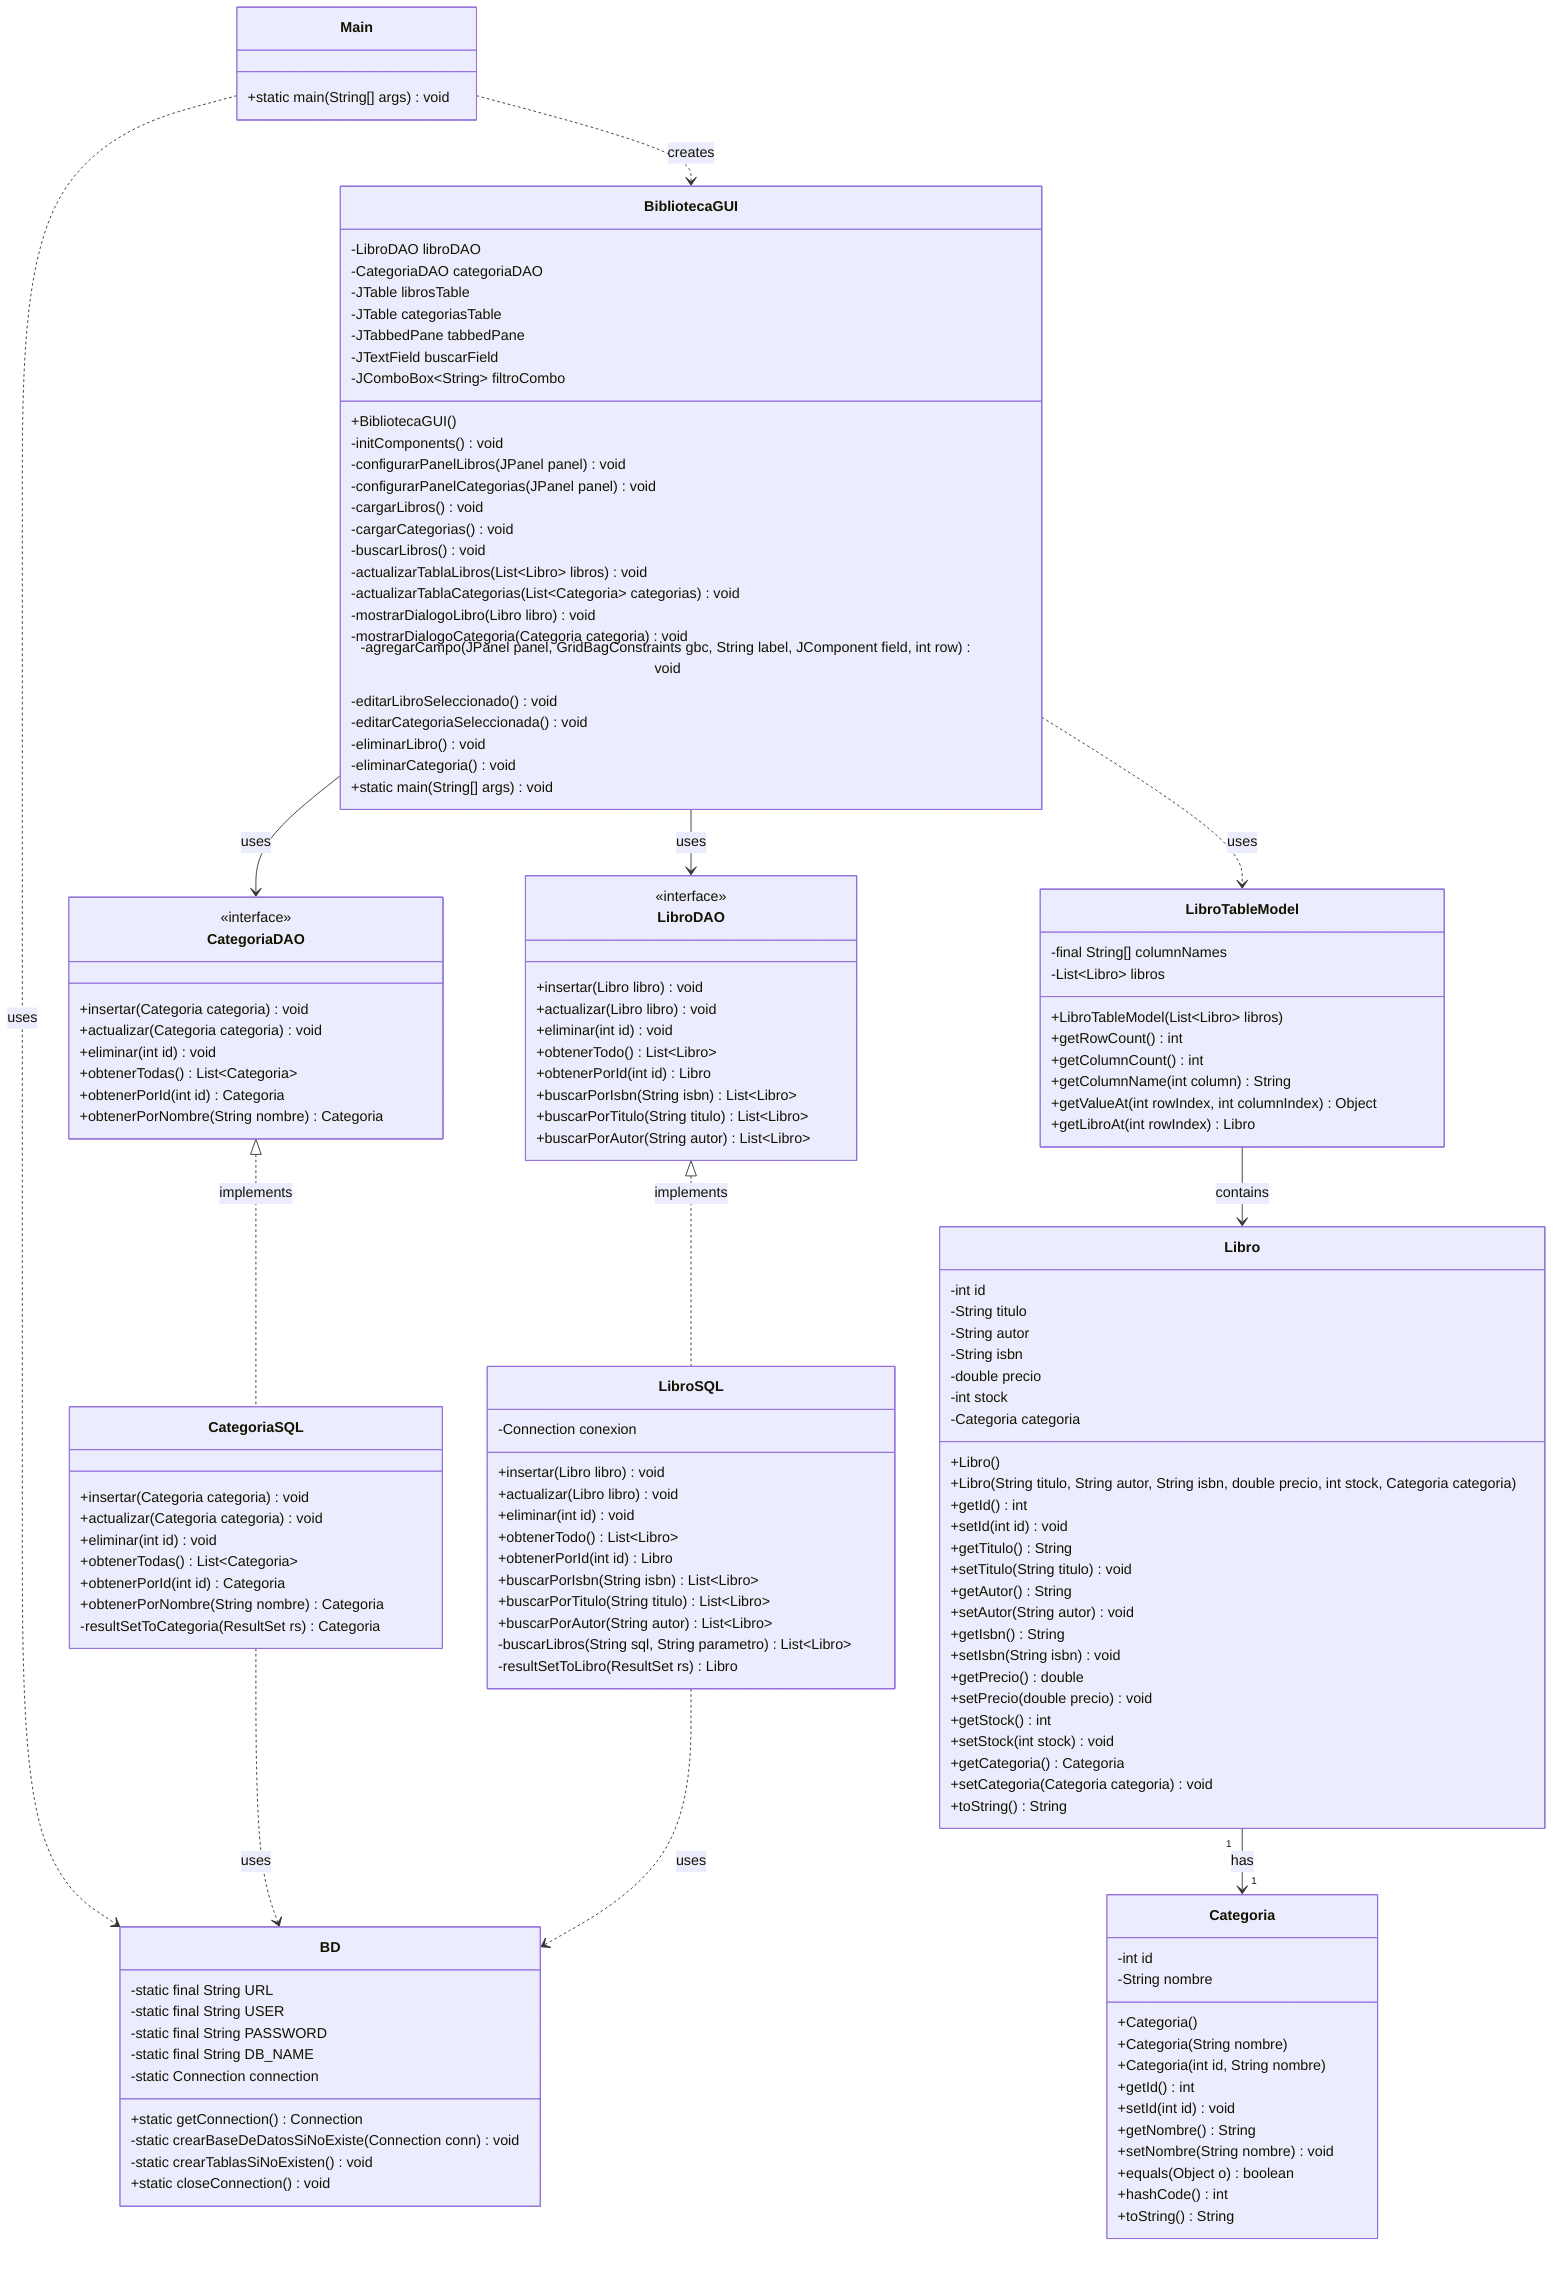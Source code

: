 classDiagram
    %% Interfaces
    class LibroDAO {
        <<interface>>
        +insertar(Libro libro) void
        +actualizar(Libro libro) void
        +eliminar(int id) void
        +obtenerTodo() List~Libro~
        +obtenerPorId(int id) Libro
        +buscarPorIsbn(String isbn) List~Libro~
        +buscarPorTitulo(String titulo) List~Libro~
        +buscarPorAutor(String autor) List~Libro~
    }
    
    class CategoriaDAO {
        <<interface>>
        +insertar(Categoria categoria) void
        +actualizar(Categoria categoria) void
        +eliminar(int id) void
        +obtenerTodas() List~Categoria~
        +obtenerPorId(int id) Categoria
        +obtenerPorNombre(String nombre) Categoria
    }
    
    %% Implementaciones DAO
    class LibroSQL {
        -Connection conexion
        +insertar(Libro libro) void
        +actualizar(Libro libro) void
        +eliminar(int id) void
        +obtenerTodo() List~Libro~
        +obtenerPorId(int id) Libro
        +buscarPorIsbn(String isbn) List~Libro~
        +buscarPorTitulo(String titulo) List~Libro~
        +buscarPorAutor(String autor) List~Libro~
        -buscarLibros(String sql, String parametro) List~Libro~
        -resultSetToLibro(ResultSet rs) Libro
    }
    
    class CategoriaSQL {
        +insertar(Categoria categoria) void
        +actualizar(Categoria categoria) void
        +eliminar(int id) void
        +obtenerTodas() List~Categoria~
        +obtenerPorId(int id) Categoria
        +obtenerPorNombre(String nombre) Categoria
        -resultSetToCategoria(ResultSet rs) Categoria
    }
    
    %% Modelos
    class Libro {
        -int id
        -String titulo
        -String autor
        -String isbn
        -double precio
        -int stock
        -Categoria categoria
        +Libro()
        +Libro(String titulo, String autor, String isbn, double precio, int stock, Categoria categoria)
        +getId() int
        +setId(int id) void
        +getTitulo() String
        +setTitulo(String titulo) void
        +getAutor() String
        +setAutor(String autor) void
        +getIsbn() String
        +setIsbn(String isbn) void
        +getPrecio() double
        +setPrecio(double precio) void
        +getStock() int
        +setStock(int stock) void
        +getCategoria() Categoria
        +setCategoria(Categoria categoria) void
        +toString() String
    }
    
    class Categoria {
        -int id
        -String nombre
        +Categoria()
        +Categoria(String nombre)
        +Categoria(int id, String nombre)
        +getId() int
        +setId(int id) void
        +getNombre() String
        +setNombre(String nombre) void
        +equals(Object o) boolean
        +hashCode() int
        +toString() String
    }
    
    %% Utilidades
    class BD {
        -static final String URL
        -static final String USER
        -static final String PASSWORD
        -static final String DB_NAME
        -static Connection connection
        +static getConnection() Connection
        -static crearBaseDeDatosSiNoExiste(Connection conn) void
        -static crearTablasSiNoExisten() void
        +static closeConnection() void
    }
    
    %% Vista
    class BibliotecaGUI {
        -LibroDAO libroDAO
        -CategoriaDAO categoriaDAO
        -JTable librosTable
        -JTable categoriasTable
        -JTabbedPane tabbedPane
        -JTextField buscarField
        -JComboBox~String~ filtroCombo
        +BibliotecaGUI()
        -initComponents() void
        -configurarPanelLibros(JPanel panel) void
        -configurarPanelCategorias(JPanel panel) void
        -cargarLibros() void
        -cargarCategorias() void
        -buscarLibros() void
        -actualizarTablaLibros(List~Libro~ libros) void
        -actualizarTablaCategorias(List~Categoria~ categorias) void
        -mostrarDialogoLibro(Libro libro) void
        -mostrarDialogoCategoria(Categoria categoria) void
        -agregarCampo(JPanel panel, GridBagConstraints gbc, String label, JComponent field, int row) void
        -editarLibroSeleccionado() void
        -editarCategoriaSeleccionada() void
        -eliminarLibro() void
        -eliminarCategoria() void
        +static main(String[] args) void
    }
    
    class LibroTableModel {
        -final String[] columnNames
        -List~Libro~ libros
        +LibroTableModel(List~Libro~ libros)
        +getRowCount() int
        +getColumnCount() int
        +getColumnName(int column) String
        +getValueAt(int rowIndex, int columnIndex) Object
        +getLibroAt(int rowIndex) Libro
    }
    
    class Main {
        +static main(String[] args) void
    }
    
    %% Relaciones
    LibroDAO <|.. LibroSQL : implements
    CategoriaDAO <|.. CategoriaSQL : implements
    Libro "1" --> "1" Categoria : has
    BibliotecaGUI --> LibroDAO : uses
    BibliotecaGUI --> CategoriaDAO : uses
    LibroTableModel --> Libro : contains
    LibroSQL ..> BD : uses
    CategoriaSQL ..> BD : uses
    Main ..> BibliotecaGUI : creates
    Main ..> BD : uses
    BibliotecaGUI ..> LibroTableModel : uses
